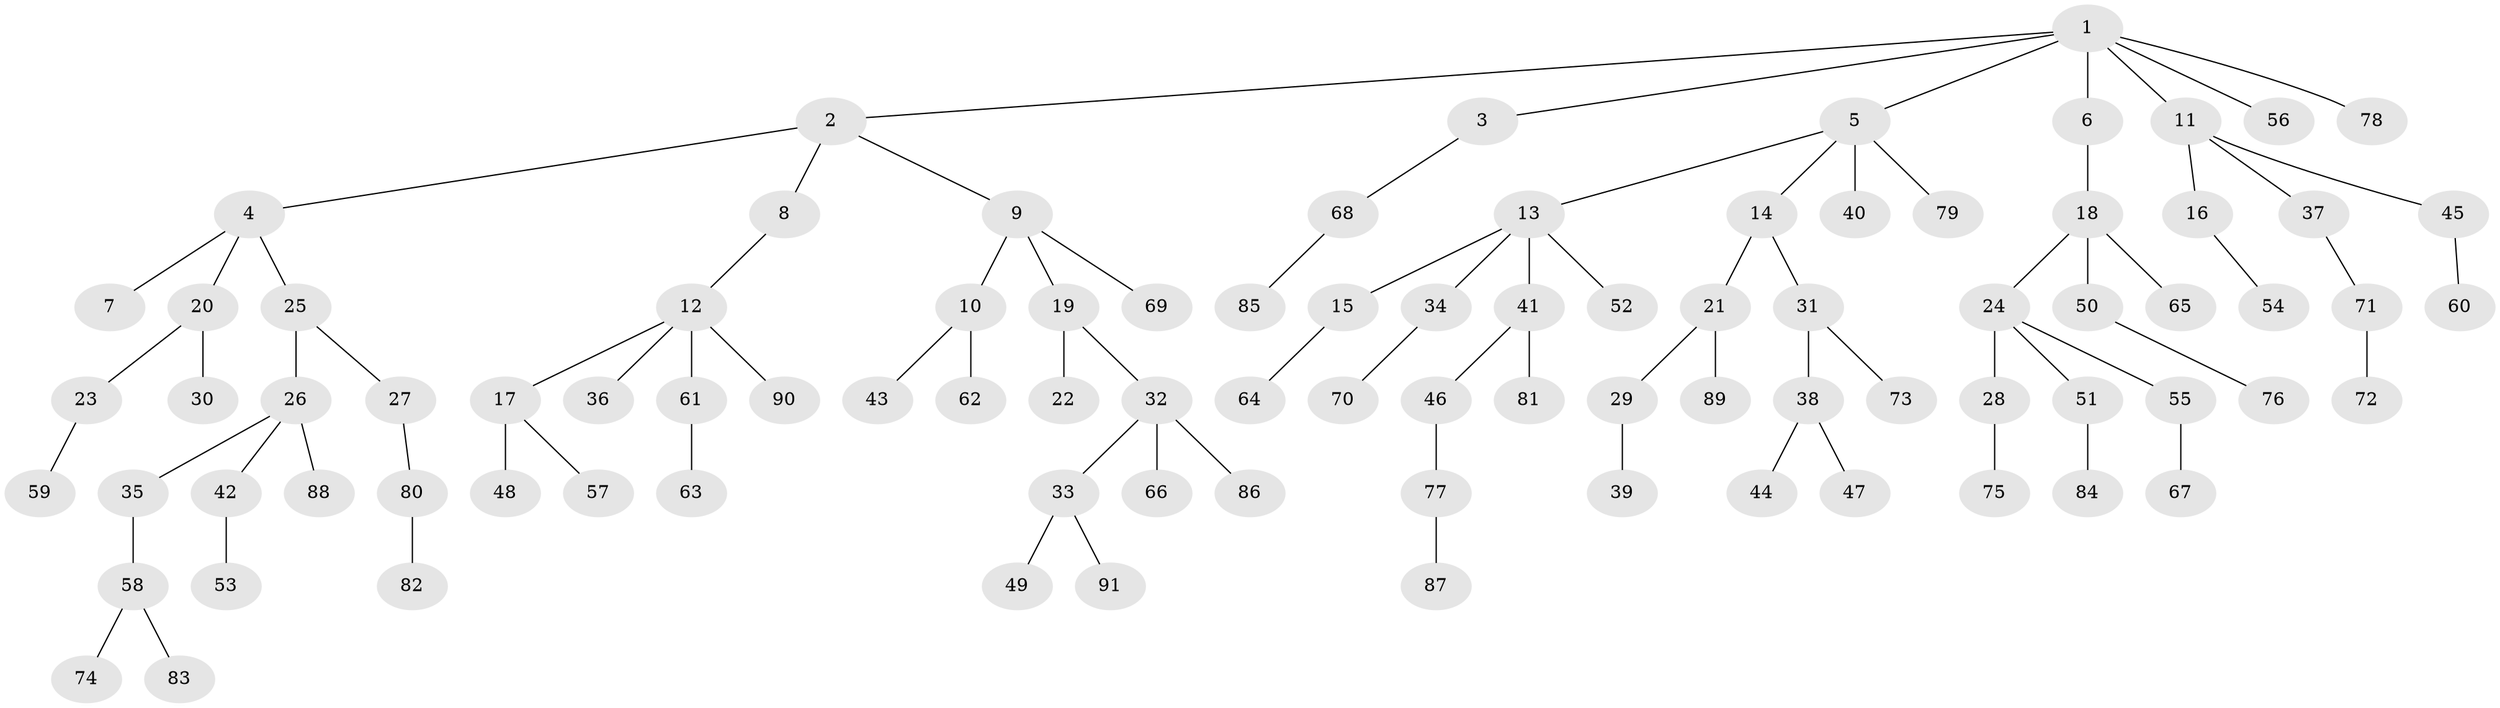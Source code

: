 // Generated by graph-tools (version 1.1) at 2025/53/03/09/25 04:53:47]
// undirected, 91 vertices, 90 edges
graph export_dot {
graph [start="1"]
  node [color=gray90,style=filled];
  1;
  2;
  3;
  4;
  5;
  6;
  7;
  8;
  9;
  10;
  11;
  12;
  13;
  14;
  15;
  16;
  17;
  18;
  19;
  20;
  21;
  22;
  23;
  24;
  25;
  26;
  27;
  28;
  29;
  30;
  31;
  32;
  33;
  34;
  35;
  36;
  37;
  38;
  39;
  40;
  41;
  42;
  43;
  44;
  45;
  46;
  47;
  48;
  49;
  50;
  51;
  52;
  53;
  54;
  55;
  56;
  57;
  58;
  59;
  60;
  61;
  62;
  63;
  64;
  65;
  66;
  67;
  68;
  69;
  70;
  71;
  72;
  73;
  74;
  75;
  76;
  77;
  78;
  79;
  80;
  81;
  82;
  83;
  84;
  85;
  86;
  87;
  88;
  89;
  90;
  91;
  1 -- 2;
  1 -- 3;
  1 -- 5;
  1 -- 6;
  1 -- 11;
  1 -- 56;
  1 -- 78;
  2 -- 4;
  2 -- 8;
  2 -- 9;
  3 -- 68;
  4 -- 7;
  4 -- 20;
  4 -- 25;
  5 -- 13;
  5 -- 14;
  5 -- 40;
  5 -- 79;
  6 -- 18;
  8 -- 12;
  9 -- 10;
  9 -- 19;
  9 -- 69;
  10 -- 43;
  10 -- 62;
  11 -- 16;
  11 -- 37;
  11 -- 45;
  12 -- 17;
  12 -- 36;
  12 -- 61;
  12 -- 90;
  13 -- 15;
  13 -- 34;
  13 -- 41;
  13 -- 52;
  14 -- 21;
  14 -- 31;
  15 -- 64;
  16 -- 54;
  17 -- 48;
  17 -- 57;
  18 -- 24;
  18 -- 50;
  18 -- 65;
  19 -- 22;
  19 -- 32;
  20 -- 23;
  20 -- 30;
  21 -- 29;
  21 -- 89;
  23 -- 59;
  24 -- 28;
  24 -- 51;
  24 -- 55;
  25 -- 26;
  25 -- 27;
  26 -- 35;
  26 -- 42;
  26 -- 88;
  27 -- 80;
  28 -- 75;
  29 -- 39;
  31 -- 38;
  31 -- 73;
  32 -- 33;
  32 -- 66;
  32 -- 86;
  33 -- 49;
  33 -- 91;
  34 -- 70;
  35 -- 58;
  37 -- 71;
  38 -- 44;
  38 -- 47;
  41 -- 46;
  41 -- 81;
  42 -- 53;
  45 -- 60;
  46 -- 77;
  50 -- 76;
  51 -- 84;
  55 -- 67;
  58 -- 74;
  58 -- 83;
  61 -- 63;
  68 -- 85;
  71 -- 72;
  77 -- 87;
  80 -- 82;
}
